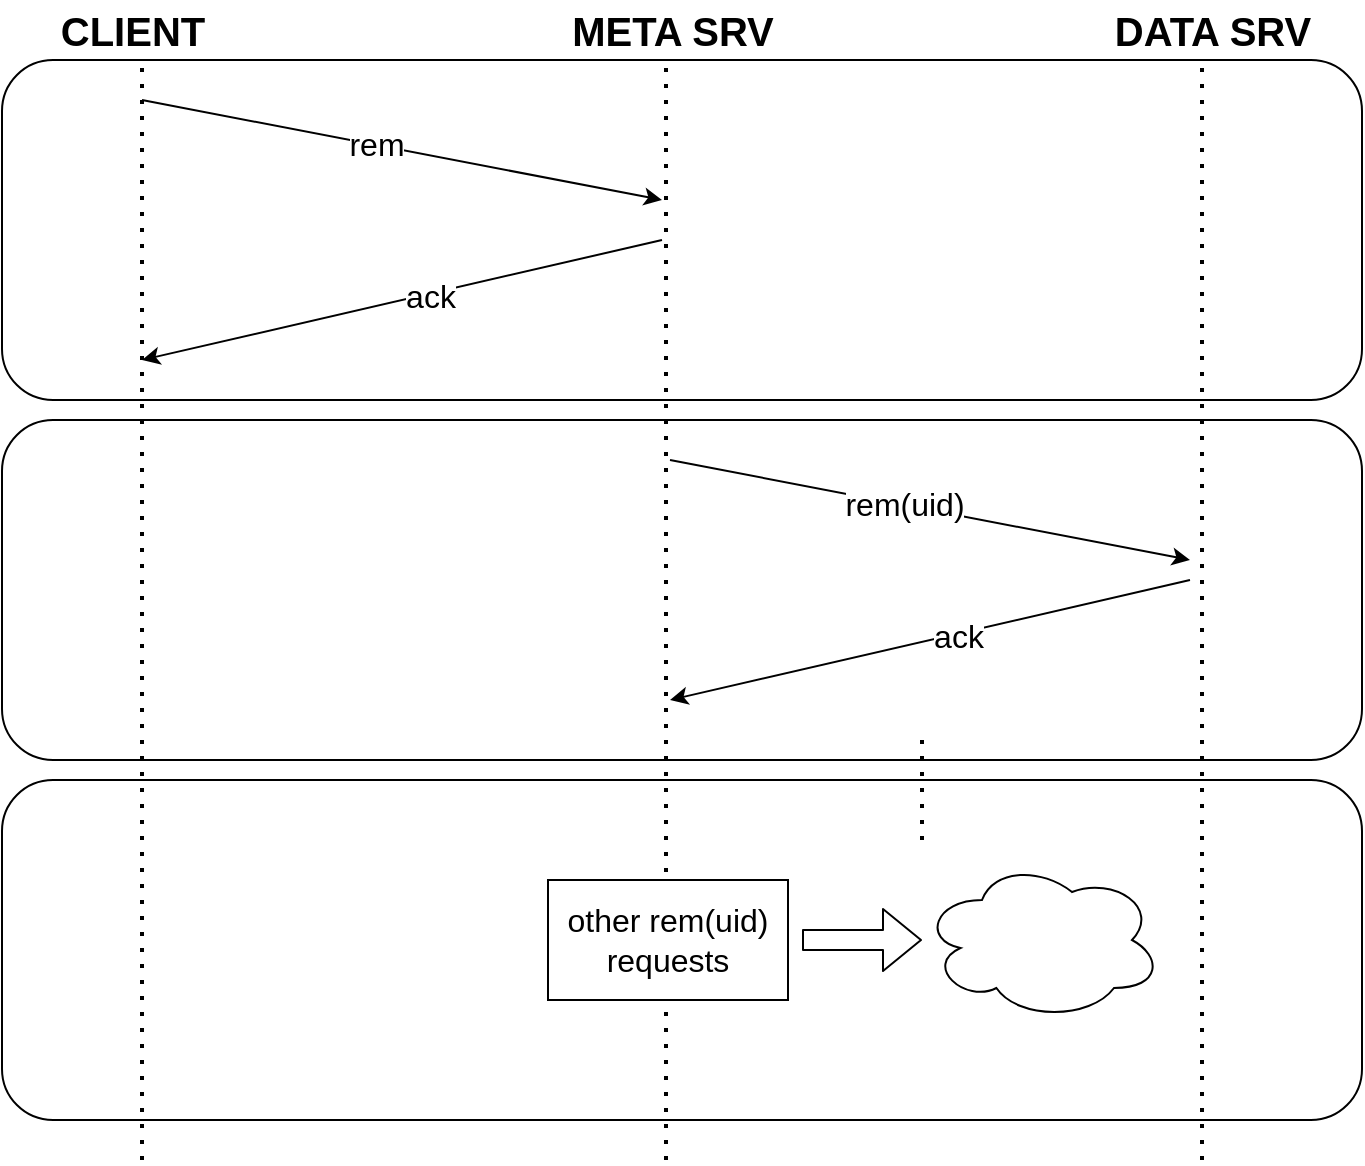 <mxfile version="12.5.3" type="device"><diagram id="XRu48bGMbLp25wE2rFDU" name="Page-1"><mxGraphModel dx="866" dy="515" grid="1" gridSize="10" guides="1" tooltips="1" connect="1" arrows="1" fold="1" page="1" pageScale="1" pageWidth="827" pageHeight="1169" math="0" shadow="0"><root><mxCell id="0"/><mxCell id="1" parent="0"/><mxCell id="oOv28Xy1x53cowo-9F1H-5" value="" style="rounded=1;whiteSpace=wrap;html=1;fontSize=16;" parent="1" vertex="1"><mxGeometry x="80" y="490" width="680" height="170" as="geometry"/></mxCell><mxCell id="jz_MTZWQlmgqcUxg6ZaU-70" value="" style="rounded=1;whiteSpace=wrap;html=1;fontSize=16;" parent="1" vertex="1"><mxGeometry x="80" y="310" width="680" height="170" as="geometry"/></mxCell><mxCell id="jz_MTZWQlmgqcUxg6ZaU-67" value="" style="rounded=1;whiteSpace=wrap;html=1;fontSize=16;" parent="1" vertex="1"><mxGeometry x="80" y="130" width="680" height="170" as="geometry"/></mxCell><mxCell id="jz_MTZWQlmgqcUxg6ZaU-21" value="" style="endArrow=none;dashed=1;html=1;dashPattern=1 3;strokeWidth=2;fontSize=12;" parent="1" edge="1"><mxGeometry width="50" height="50" relative="1" as="geometry"><mxPoint x="412" y="680" as="sourcePoint"/><mxPoint x="412" y="130" as="targetPoint"/></mxGeometry></mxCell><mxCell id="jz_MTZWQlmgqcUxg6ZaU-1" value="CLIENT" style="text;html=1;align=center;verticalAlign=middle;resizable=0;points=[];autosize=1;fontSize=20;fontStyle=1" parent="1" vertex="1"><mxGeometry x="100" y="100" width="90" height="30" as="geometry"/></mxCell><mxCell id="jz_MTZWQlmgqcUxg6ZaU-2" value="META SRV" style="text;html=1;align=center;verticalAlign=middle;resizable=0;points=[];autosize=1;fontSize=20;fontStyle=1" parent="1" vertex="1"><mxGeometry x="355" y="100" width="120" height="30" as="geometry"/></mxCell><mxCell id="jz_MTZWQlmgqcUxg6ZaU-3" value="DATA SRV" style="text;html=1;align=center;verticalAlign=middle;resizable=0;points=[];autosize=1;fontSize=20;fontStyle=1" parent="1" vertex="1"><mxGeometry x="625" y="100" width="120" height="30" as="geometry"/></mxCell><mxCell id="jz_MTZWQlmgqcUxg6ZaU-4" value="" style="endArrow=classic;html=1;fontSize=20;" parent="1" edge="1"><mxGeometry width="50" height="50" relative="1" as="geometry"><mxPoint x="150" y="150" as="sourcePoint"/><mxPoint x="410" y="200" as="targetPoint"/></mxGeometry></mxCell><mxCell id="jz_MTZWQlmgqcUxg6ZaU-5" value="rem" style="edgeLabel;html=1;align=center;verticalAlign=middle;resizable=0;points=[];fontSize=16;" parent="jz_MTZWQlmgqcUxg6ZaU-4" vertex="1" connectable="0"><mxGeometry x="-0.102" y="1" relative="1" as="geometry"><mxPoint as="offset"/></mxGeometry></mxCell><mxCell id="jz_MTZWQlmgqcUxg6ZaU-20" value="" style="endArrow=none;dashed=1;html=1;dashPattern=1 3;strokeWidth=2;fontSize=12;" parent="1" edge="1"><mxGeometry width="50" height="50" relative="1" as="geometry"><mxPoint x="150" y="680" as="sourcePoint"/><mxPoint x="150" y="130" as="targetPoint"/></mxGeometry></mxCell><mxCell id="jz_MTZWQlmgqcUxg6ZaU-22" value="" style="endArrow=none;dashed=1;html=1;dashPattern=1 3;strokeWidth=2;fontSize=12;" parent="1" edge="1"><mxGeometry width="50" height="50" relative="1" as="geometry"><mxPoint x="680" y="680" as="sourcePoint"/><mxPoint x="680" y="130" as="targetPoint"/></mxGeometry></mxCell><mxCell id="jz_MTZWQlmgqcUxg6ZaU-44" value="" style="endArrow=classic;html=1;fontSize=20;" parent="1" edge="1"><mxGeometry width="50" height="50" relative="1" as="geometry"><mxPoint x="410" y="220" as="sourcePoint"/><mxPoint x="150" y="280" as="targetPoint"/></mxGeometry></mxCell><mxCell id="jz_MTZWQlmgqcUxg6ZaU-45" value="&lt;div&gt;ack&lt;/div&gt;" style="edgeLabel;html=1;align=center;verticalAlign=middle;resizable=0;points=[];fontSize=16;" parent="jz_MTZWQlmgqcUxg6ZaU-44" vertex="1" connectable="0"><mxGeometry x="-0.102" y="1" relative="1" as="geometry"><mxPoint as="offset"/></mxGeometry></mxCell><mxCell id="jz_MTZWQlmgqcUxg6ZaU-57" value="" style="endArrow=classic;html=1;fontSize=20;" parent="1" edge="1"><mxGeometry width="50" height="50" relative="1" as="geometry"><mxPoint x="414" y="330" as="sourcePoint"/><mxPoint x="674" y="380" as="targetPoint"/></mxGeometry></mxCell><mxCell id="jz_MTZWQlmgqcUxg6ZaU-58" value="&lt;div&gt;rem(uid)&lt;/div&gt;" style="edgeLabel;html=1;align=center;verticalAlign=middle;resizable=0;points=[];fontSize=16;" parent="jz_MTZWQlmgqcUxg6ZaU-57" vertex="1" connectable="0"><mxGeometry x="-0.102" y="1" relative="1" as="geometry"><mxPoint as="offset"/></mxGeometry></mxCell><mxCell id="jz_MTZWQlmgqcUxg6ZaU-61" value="" style="endArrow=none;dashed=1;html=1;dashPattern=1 3;strokeWidth=2;fontSize=16;" parent="1" edge="1"><mxGeometry width="50" height="50" relative="1" as="geometry"><mxPoint x="540" y="520" as="sourcePoint"/><mxPoint x="540" y="470" as="targetPoint"/></mxGeometry></mxCell><mxCell id="jz_MTZWQlmgqcUxg6ZaU-62" value="" style="endArrow=classic;html=1;fontSize=20;" parent="1" edge="1"><mxGeometry width="50" height="50" relative="1" as="geometry"><mxPoint x="674" y="390" as="sourcePoint"/><mxPoint x="414" y="450" as="targetPoint"/></mxGeometry></mxCell><mxCell id="jz_MTZWQlmgqcUxg6ZaU-63" value="&lt;div&gt;ack&lt;/div&gt;" style="edgeLabel;html=1;align=center;verticalAlign=middle;resizable=0;points=[];fontSize=16;" parent="jz_MTZWQlmgqcUxg6ZaU-62" vertex="1" connectable="0"><mxGeometry x="-0.102" y="1" relative="1" as="geometry"><mxPoint as="offset"/></mxGeometry></mxCell><mxCell id="oOv28Xy1x53cowo-9F1H-1" value="" style="ellipse;shape=cloud;whiteSpace=wrap;html=1;fontSize=16;" parent="1" vertex="1"><mxGeometry x="540" y="530" width="120" height="80" as="geometry"/></mxCell><mxCell id="oOv28Xy1x53cowo-9F1H-3" value="other rem(uid) requests" style="rounded=0;whiteSpace=wrap;html=1;fontSize=16;" parent="1" vertex="1"><mxGeometry x="353" y="540" width="120" height="60" as="geometry"/></mxCell><mxCell id="oOv28Xy1x53cowo-9F1H-4" value="" style="shape=flexArrow;endArrow=classic;html=1;fontSize=16;" parent="1" edge="1"><mxGeometry width="50" height="50" relative="1" as="geometry"><mxPoint x="480" y="570" as="sourcePoint"/><mxPoint x="540" y="570" as="targetPoint"/></mxGeometry></mxCell></root></mxGraphModel></diagram></mxfile>